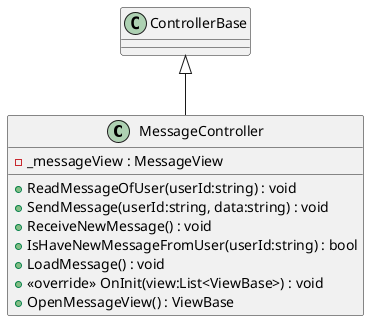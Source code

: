 @startuml
class MessageController {
    - _messageView : MessageView
    + ReadMessageOfUser(userId:string) : void
    + SendMessage(userId:string, data:string) : void
    + ReceiveNewMessage() : void
    + IsHaveNewMessageFromUser(userId:string) : bool
    + LoadMessage() : void
    + <<override>> OnInit(view:List<ViewBase>) : void
    + OpenMessageView() : ViewBase
}
ControllerBase <|-- MessageController
@enduml

